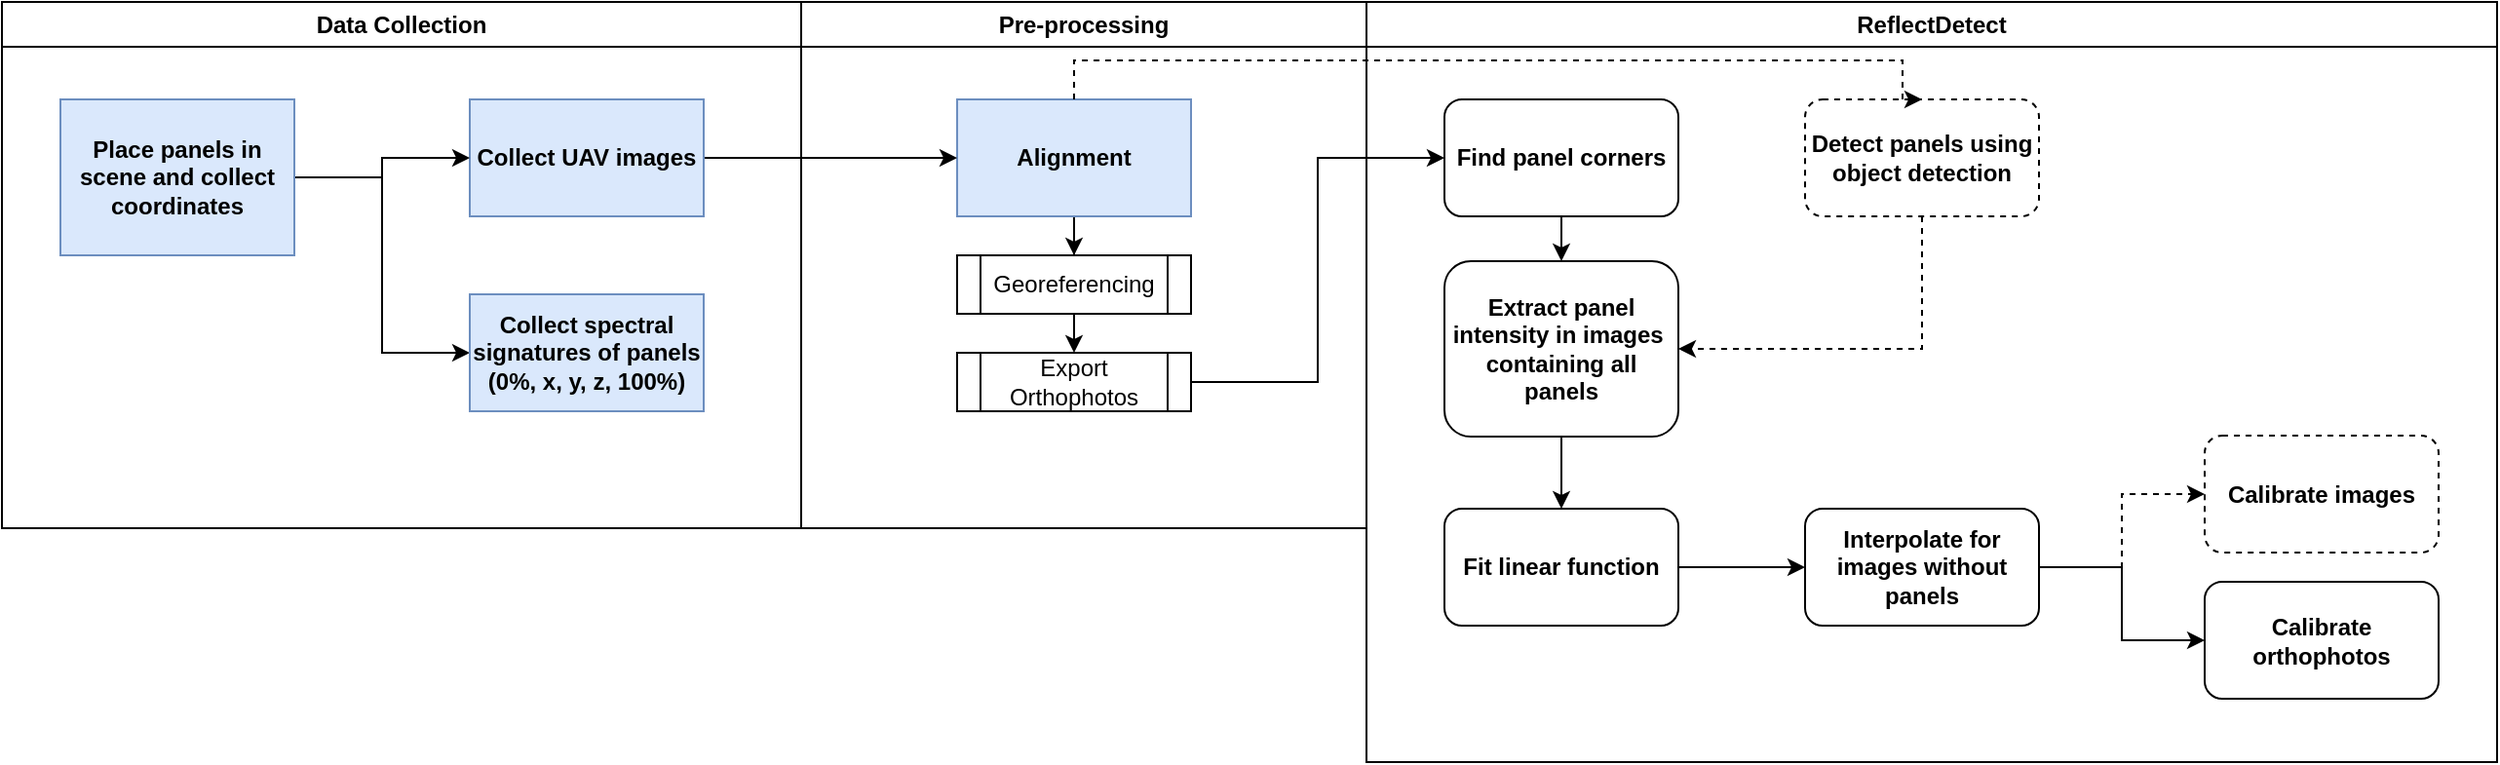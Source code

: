 <mxfile version="24.6.3" type="github">
  <diagram name="Page-1" id="fXdbvRqRzx_6RrFymYvP">
    <mxGraphModel dx="2447" dy="616" grid="1" gridSize="10" guides="1" tooltips="1" connect="1" arrows="1" fold="1" page="1" pageScale="1" pageWidth="850" pageHeight="1100" math="0" shadow="0">
      <root>
        <mxCell id="0" />
        <mxCell id="1" parent="0" />
        <mxCell id="GMZTZUK8FvGoUD8qmyYf-41" value="Pre-processing" style="swimlane;whiteSpace=wrap;html=1;" parent="1" vertex="1">
          <mxGeometry x="-300" width="290" height="270" as="geometry" />
        </mxCell>
        <mxCell id="GMZTZUK8FvGoUD8qmyYf-62" style="edgeStyle=orthogonalEdgeStyle;rounded=0;orthogonalLoop=1;jettySize=auto;html=1;entryX=0.5;entryY=0;entryDx=0;entryDy=0;" parent="GMZTZUK8FvGoUD8qmyYf-41" source="GMZTZUK8FvGoUD8qmyYf-42" target="GMZTZUK8FvGoUD8qmyYf-55" edge="1">
          <mxGeometry relative="1" as="geometry" />
        </mxCell>
        <mxCell id="GMZTZUK8FvGoUD8qmyYf-42" value="Alignment" style="rounded=0;whiteSpace=wrap;html=1;fontStyle=1;fillColor=#dae8fc;strokeColor=#6c8ebf;" parent="GMZTZUK8FvGoUD8qmyYf-41" vertex="1">
          <mxGeometry x="80" y="50" width="120" height="60" as="geometry" />
        </mxCell>
        <mxCell id="GMZTZUK8FvGoUD8qmyYf-63" style="edgeStyle=orthogonalEdgeStyle;rounded=0;orthogonalLoop=1;jettySize=auto;html=1;exitX=0.5;exitY=1;exitDx=0;exitDy=0;entryX=0.5;entryY=0;entryDx=0;entryDy=0;" parent="GMZTZUK8FvGoUD8qmyYf-41" source="GMZTZUK8FvGoUD8qmyYf-55" target="GMZTZUK8FvGoUD8qmyYf-59" edge="1">
          <mxGeometry relative="1" as="geometry">
            <mxPoint x="140.0" y="195" as="targetPoint" />
          </mxGeometry>
        </mxCell>
        <mxCell id="GMZTZUK8FvGoUD8qmyYf-55" value="Georeferencing" style="shape=process;whiteSpace=wrap;html=1;backgroundOutline=1;" parent="GMZTZUK8FvGoUD8qmyYf-41" vertex="1">
          <mxGeometry x="80" y="130" width="120" height="30" as="geometry" />
        </mxCell>
        <mxCell id="GMZTZUK8FvGoUD8qmyYf-59" value="Export Orthophotos" style="shape=process;whiteSpace=wrap;html=1;backgroundOutline=1;" parent="GMZTZUK8FvGoUD8qmyYf-41" vertex="1">
          <mxGeometry x="80" y="180" width="120" height="30" as="geometry" />
        </mxCell>
        <mxCell id="GMZTZUK8FvGoUD8qmyYf-49" style="edgeStyle=orthogonalEdgeStyle;rounded=0;orthogonalLoop=1;jettySize=auto;html=1;" parent="1" source="GMZTZUK8FvGoUD8qmyYf-3" target="GMZTZUK8FvGoUD8qmyYf-42" edge="1">
          <mxGeometry relative="1" as="geometry" />
        </mxCell>
        <mxCell id="GMZTZUK8FvGoUD8qmyYf-43" value="ReflectDetect" style="swimlane;whiteSpace=wrap;html=1;" parent="1" vertex="1">
          <mxGeometry x="-10" width="580" height="390" as="geometry" />
        </mxCell>
        <mxCell id="cwKZqD7MPk4A5C6JW0vf-3" style="edgeStyle=orthogonalEdgeStyle;rounded=0;orthogonalLoop=1;jettySize=auto;html=1;exitX=0.5;exitY=1;exitDx=0;exitDy=0;entryX=0.5;entryY=0;entryDx=0;entryDy=0;" parent="GMZTZUK8FvGoUD8qmyYf-43" source="GMZTZUK8FvGoUD8qmyYf-10" target="GMZTZUK8FvGoUD8qmyYf-19" edge="1">
          <mxGeometry relative="1" as="geometry" />
        </mxCell>
        <mxCell id="GMZTZUK8FvGoUD8qmyYf-10" value="Find panel corners " style="rounded=1;whiteSpace=wrap;html=1;fontStyle=1" parent="GMZTZUK8FvGoUD8qmyYf-43" vertex="1">
          <mxGeometry x="40" y="50" width="120" height="60" as="geometry" />
        </mxCell>
        <mxCell id="GMZTZUK8FvGoUD8qmyYf-19" value="&lt;div&gt;Extract panel intensity in images&amp;nbsp;&lt;/div&gt;&lt;div&gt;containing all panels &lt;br&gt;&lt;/div&gt;" style="rounded=1;whiteSpace=wrap;html=1;fontStyle=1" parent="GMZTZUK8FvGoUD8qmyYf-43" vertex="1">
          <mxGeometry x="40" y="133" width="120" height="90" as="geometry" />
        </mxCell>
        <mxCell id="cwKZqD7MPk4A5C6JW0vf-4" style="edgeStyle=orthogonalEdgeStyle;rounded=0;orthogonalLoop=1;jettySize=auto;html=1;exitX=0.5;exitY=1;exitDx=0;exitDy=0;entryX=0.5;entryY=0;entryDx=0;entryDy=0;" parent="GMZTZUK8FvGoUD8qmyYf-43" source="GMZTZUK8FvGoUD8qmyYf-19" target="GMZTZUK8FvGoUD8qmyYf-31" edge="1">
          <mxGeometry relative="1" as="geometry">
            <mxPoint x="200" y="522" as="sourcePoint" />
          </mxGeometry>
        </mxCell>
        <mxCell id="GMZTZUK8FvGoUD8qmyYf-79" style="edgeStyle=orthogonalEdgeStyle;rounded=0;orthogonalLoop=1;jettySize=auto;html=1;exitX=0.5;exitY=1;exitDx=0;exitDy=0;dashed=1;entryX=1;entryY=0.5;entryDx=0;entryDy=0;" parent="GMZTZUK8FvGoUD8qmyYf-43" source="GMZTZUK8FvGoUD8qmyYf-77" target="GMZTZUK8FvGoUD8qmyYf-19" edge="1">
          <mxGeometry relative="1" as="geometry">
            <mxPoint x="280" y="255" as="targetPoint" />
          </mxGeometry>
        </mxCell>
        <mxCell id="GMZTZUK8FvGoUD8qmyYf-77" value="&lt;div&gt;Detect panels using &lt;br&gt;&lt;/div&gt;object detection" style="rounded=1;whiteSpace=wrap;html=1;dashed=1;fontStyle=1" parent="GMZTZUK8FvGoUD8qmyYf-43" vertex="1">
          <mxGeometry x="225" y="50" width="120" height="60" as="geometry" />
        </mxCell>
        <mxCell id="GMZTZUK8FvGoUD8qmyYf-31" value="Fit linear function" style="rounded=1;whiteSpace=wrap;html=1;fontStyle=1" parent="GMZTZUK8FvGoUD8qmyYf-43" vertex="1">
          <mxGeometry x="40" y="260" width="120" height="60" as="geometry" />
        </mxCell>
        <mxCell id="GMZTZUK8FvGoUD8qmyYf-33" value="&lt;div&gt;Calibrate orthophotos&lt;/div&gt;" style="rounded=1;whiteSpace=wrap;html=1;fontStyle=1" parent="GMZTZUK8FvGoUD8qmyYf-43" vertex="1">
          <mxGeometry x="430" y="297.5" width="120" height="60" as="geometry" />
        </mxCell>
        <mxCell id="GMZTZUK8FvGoUD8qmyYf-30" style="edgeStyle=orthogonalEdgeStyle;rounded=0;orthogonalLoop=1;jettySize=auto;html=1;exitX=1;exitY=0.5;exitDx=0;exitDy=0;entryX=0;entryY=0.5;entryDx=0;entryDy=0;" parent="GMZTZUK8FvGoUD8qmyYf-43" source="cwKZqD7MPk4A5C6JW0vf-1" target="GMZTZUK8FvGoUD8qmyYf-33" edge="1">
          <mxGeometry relative="1" as="geometry" />
        </mxCell>
        <mxCell id="GMZTZUK8FvGoUD8qmyYf-32" value="&lt;div&gt;Calibrate images&lt;/div&gt;" style="rounded=1;whiteSpace=wrap;html=1;dashed=1;fontStyle=1" parent="GMZTZUK8FvGoUD8qmyYf-43" vertex="1">
          <mxGeometry x="430" y="222.5" width="120" height="60" as="geometry" />
        </mxCell>
        <mxCell id="cwKZqD7MPk4A5C6JW0vf-2" value="" style="edgeStyle=orthogonalEdgeStyle;rounded=0;orthogonalLoop=1;jettySize=auto;html=1;exitX=1;exitY=0.5;exitDx=0;exitDy=0;entryX=0;entryY=0.5;entryDx=0;entryDy=0;" parent="GMZTZUK8FvGoUD8qmyYf-43" source="GMZTZUK8FvGoUD8qmyYf-31" target="cwKZqD7MPk4A5C6JW0vf-1" edge="1">
          <mxGeometry relative="1" as="geometry">
            <mxPoint x="410" y="680" as="sourcePoint" />
            <mxPoint x="690" y="520" as="targetPoint" />
          </mxGeometry>
        </mxCell>
        <mxCell id="cwKZqD7MPk4A5C6JW0vf-5" style="edgeStyle=orthogonalEdgeStyle;rounded=0;orthogonalLoop=1;jettySize=auto;html=1;exitX=1;exitY=0.5;exitDx=0;exitDy=0;entryX=0;entryY=0.5;entryDx=0;entryDy=0;dashed=1;" parent="GMZTZUK8FvGoUD8qmyYf-43" source="cwKZqD7MPk4A5C6JW0vf-1" target="GMZTZUK8FvGoUD8qmyYf-32" edge="1">
          <mxGeometry relative="1" as="geometry" />
        </mxCell>
        <mxCell id="cwKZqD7MPk4A5C6JW0vf-1" value="Interpolate  for images without panels" style="rounded=1;whiteSpace=wrap;html=1;fontStyle=1" parent="GMZTZUK8FvGoUD8qmyYf-43" vertex="1">
          <mxGeometry x="225" y="260" width="120" height="60" as="geometry" />
        </mxCell>
        <mxCell id="GMZTZUK8FvGoUD8qmyYf-61" style="edgeStyle=orthogonalEdgeStyle;rounded=0;orthogonalLoop=1;jettySize=auto;html=1;entryX=0;entryY=0.5;entryDx=0;entryDy=0;" parent="1" source="GMZTZUK8FvGoUD8qmyYf-59" target="GMZTZUK8FvGoUD8qmyYf-10" edge="1">
          <mxGeometry relative="1" as="geometry">
            <mxPoint x="80" y="80" as="targetPoint" />
          </mxGeometry>
        </mxCell>
        <mxCell id="GMZTZUK8FvGoUD8qmyYf-64" value="Data Collection" style="swimlane;whiteSpace=wrap;html=1;" parent="1" vertex="1">
          <mxGeometry x="-710" width="410" height="270" as="geometry" />
        </mxCell>
        <mxCell id="GMZTZUK8FvGoUD8qmyYf-3" value="&lt;div&gt;Collect UAV images &lt;br&gt;&lt;/div&gt;" style="rounded=0;whiteSpace=wrap;html=1;fontStyle=1;fillColor=#dae8fc;strokeColor=#6c8ebf;" parent="GMZTZUK8FvGoUD8qmyYf-64" vertex="1">
          <mxGeometry x="240" y="50" width="120" height="60" as="geometry" />
        </mxCell>
        <mxCell id="GMZTZUK8FvGoUD8qmyYf-66" style="edgeStyle=orthogonalEdgeStyle;rounded=0;orthogonalLoop=1;jettySize=auto;html=1;entryX=0;entryY=0.5;entryDx=0;entryDy=0;" parent="GMZTZUK8FvGoUD8qmyYf-64" source="GMZTZUK8FvGoUD8qmyYf-65" target="GMZTZUK8FvGoUD8qmyYf-3" edge="1">
          <mxGeometry relative="1" as="geometry" />
        </mxCell>
        <mxCell id="GMZTZUK8FvGoUD8qmyYf-70" style="edgeStyle=orthogonalEdgeStyle;rounded=0;orthogonalLoop=1;jettySize=auto;html=1;entryX=0;entryY=0.5;entryDx=0;entryDy=0;" parent="GMZTZUK8FvGoUD8qmyYf-64" source="GMZTZUK8FvGoUD8qmyYf-65" target="GMZTZUK8FvGoUD8qmyYf-69" edge="1">
          <mxGeometry relative="1" as="geometry" />
        </mxCell>
        <mxCell id="GMZTZUK8FvGoUD8qmyYf-65" value="&lt;div&gt;Place panels in scene and collect coordinates&lt;br&gt;&lt;/div&gt;" style="rounded=0;whiteSpace=wrap;html=1;fontStyle=1;fillColor=#dae8fc;strokeColor=#6c8ebf;" parent="GMZTZUK8FvGoUD8qmyYf-64" vertex="1">
          <mxGeometry x="30" y="50" width="120" height="80" as="geometry" />
        </mxCell>
        <mxCell id="GMZTZUK8FvGoUD8qmyYf-69" value="Collect spectral signatures of panels (0%, x, y, z, 100%)" style="rounded=0;whiteSpace=wrap;html=1;fontStyle=1;fillColor=#dae8fc;strokeColor=#6c8ebf;" parent="GMZTZUK8FvGoUD8qmyYf-64" vertex="1">
          <mxGeometry x="240" y="150" width="120" height="60" as="geometry" />
        </mxCell>
        <mxCell id="cwKZqD7MPk4A5C6JW0vf-6" style="edgeStyle=orthogonalEdgeStyle;rounded=0;orthogonalLoop=1;jettySize=auto;html=1;exitX=0.5;exitY=0;exitDx=0;exitDy=0;entryX=0.5;entryY=0;entryDx=0;entryDy=0;dashed=1;" parent="1" source="GMZTZUK8FvGoUD8qmyYf-42" target="GMZTZUK8FvGoUD8qmyYf-77" edge="1">
          <mxGeometry relative="1" as="geometry">
            <Array as="points">
              <mxPoint x="-160" y="30" />
              <mxPoint x="265" y="30" />
            </Array>
          </mxGeometry>
        </mxCell>
      </root>
    </mxGraphModel>
  </diagram>
</mxfile>
